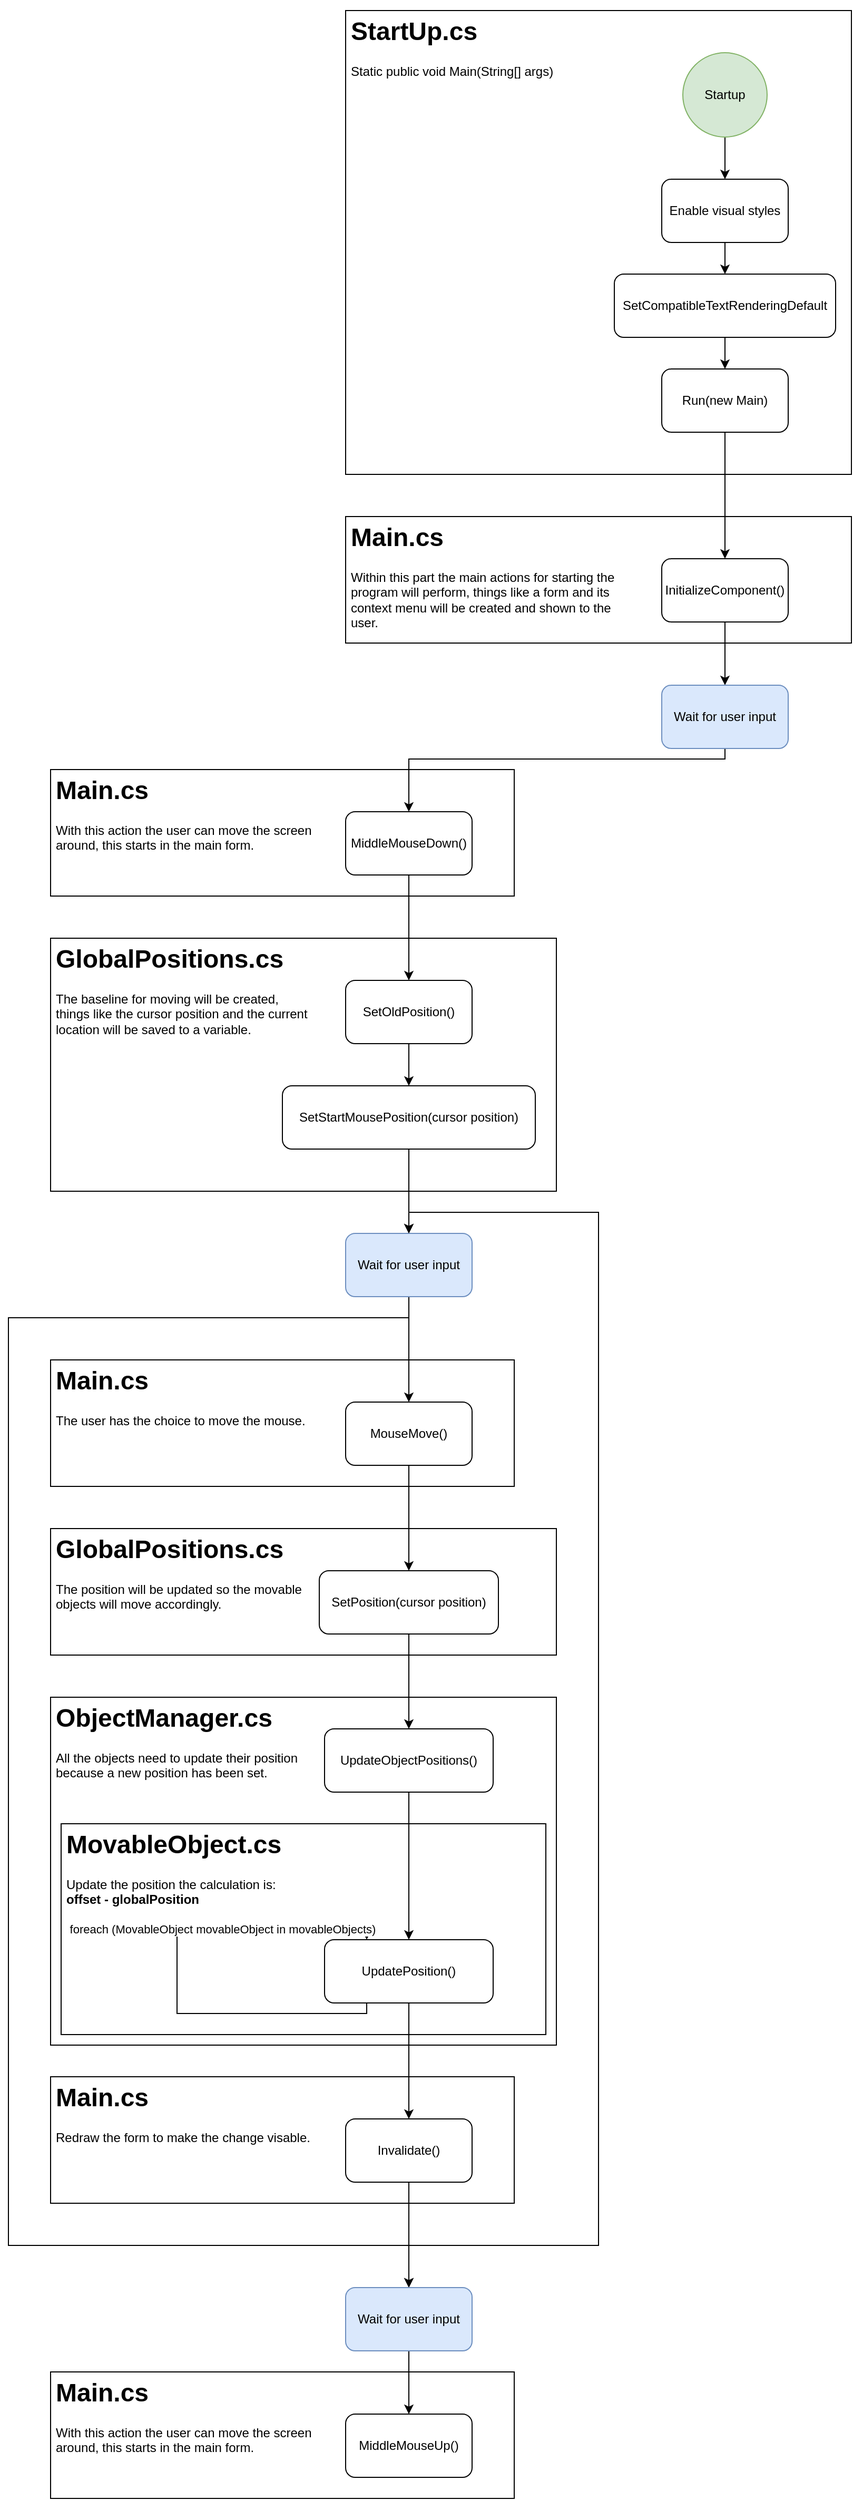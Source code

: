 <mxfile version="21.0.8" type="github">
  <diagram name="Pagina-1" id="GL-hhu96RCD5F2woMkXF">
    <mxGraphModel dx="3452" dy="2542" grid="1" gridSize="10" guides="1" tooltips="1" connect="1" arrows="1" fold="1" page="1" pageScale="1" pageWidth="827" pageHeight="1169" math="0" shadow="0">
      <root>
        <mxCell id="0" />
        <mxCell id="1" parent="0" />
        <mxCell id="LWJO1u3d3_kV7dImtDVv-38" value="&lt;h1&gt;ObjectManager.cs&lt;/h1&gt;&lt;div&gt;All the objects need to update their position&lt;/div&gt;&lt;div&gt;because a new position has been set.&lt;/div&gt;" style="text;html=1;strokeColor=default;fillColor=none;spacing=5;spacingTop=-20;whiteSpace=wrap;overflow=hidden;rounded=0;" vertex="1" parent="1">
          <mxGeometry x="-200" y="1600" width="480" height="330" as="geometry" />
        </mxCell>
        <mxCell id="LWJO1u3d3_kV7dImtDVv-44" value="&lt;h1&gt;MovableObject.cs&lt;/h1&gt;&lt;div&gt;Update the position the calculation is:&lt;/div&gt;&lt;div&gt;&lt;b&gt;offset - globalPosition&lt;/b&gt;&lt;/div&gt;" style="text;html=1;strokeColor=default;fillColor=none;spacing=5;spacingTop=-20;whiteSpace=wrap;overflow=hidden;rounded=0;" vertex="1" parent="1">
          <mxGeometry x="-190" y="1720" width="460" height="200" as="geometry" />
        </mxCell>
        <mxCell id="LWJO1u3d3_kV7dImtDVv-20" value="&lt;h1&gt;Main.cs&lt;/h1&gt;&lt;div&gt;With this action the user can move the screen&lt;/div&gt;&lt;div&gt;around, this starts in the main form.&lt;/div&gt;" style="text;html=1;strokeColor=default;fillColor=none;spacing=5;spacingTop=-20;whiteSpace=wrap;overflow=hidden;rounded=0;" vertex="1" parent="1">
          <mxGeometry x="-200" y="720" width="440" height="120" as="geometry" />
        </mxCell>
        <mxCell id="LWJO1u3d3_kV7dImtDVv-11" value="&lt;h1&gt;Main.cs&lt;/h1&gt;&lt;div&gt;Within this part the main actions for starting the&amp;nbsp;&lt;/div&gt;&lt;div&gt;program will perform, things like a form and its&lt;/div&gt;&lt;div&gt;context menu will be created and shown to the&lt;/div&gt;&lt;div&gt;user.&lt;/div&gt;" style="text;html=1;strokeColor=default;fillColor=none;spacing=5;spacingTop=-20;whiteSpace=wrap;overflow=hidden;rounded=0;" vertex="1" parent="1">
          <mxGeometry x="80" y="480" width="480" height="120" as="geometry" />
        </mxCell>
        <mxCell id="LWJO1u3d3_kV7dImtDVv-3" value="&lt;h1&gt;StartUp.cs&lt;/h1&gt;&lt;div&gt;Static public void Main(String[] args)&lt;/div&gt;" style="text;html=1;strokeColor=default;fillColor=none;spacing=5;spacingTop=-20;whiteSpace=wrap;overflow=hidden;rounded=0;" vertex="1" parent="1">
          <mxGeometry x="80" width="480" height="440" as="geometry" />
        </mxCell>
        <mxCell id="LWJO1u3d3_kV7dImtDVv-5" style="edgeStyle=orthogonalEdgeStyle;rounded=0;orthogonalLoop=1;jettySize=auto;html=1;exitX=0.5;exitY=1;exitDx=0;exitDy=0;entryX=0.5;entryY=0;entryDx=0;entryDy=0;" edge="1" parent="1" source="LWJO1u3d3_kV7dImtDVv-1" target="LWJO1u3d3_kV7dImtDVv-4">
          <mxGeometry relative="1" as="geometry" />
        </mxCell>
        <mxCell id="LWJO1u3d3_kV7dImtDVv-1" value="Startup" style="ellipse;whiteSpace=wrap;html=1;aspect=fixed;fillColor=#d5e8d4;strokeColor=#82b366;" vertex="1" parent="1">
          <mxGeometry x="400" y="40" width="80" height="80" as="geometry" />
        </mxCell>
        <mxCell id="LWJO1u3d3_kV7dImtDVv-7" style="edgeStyle=orthogonalEdgeStyle;rounded=0;orthogonalLoop=1;jettySize=auto;html=1;exitX=0.5;exitY=1;exitDx=0;exitDy=0;entryX=0.5;entryY=0;entryDx=0;entryDy=0;" edge="1" parent="1" source="LWJO1u3d3_kV7dImtDVv-4" target="LWJO1u3d3_kV7dImtDVv-6">
          <mxGeometry relative="1" as="geometry" />
        </mxCell>
        <mxCell id="LWJO1u3d3_kV7dImtDVv-4" value="Enable visual styles" style="rounded=1;whiteSpace=wrap;html=1;" vertex="1" parent="1">
          <mxGeometry x="380" y="160" width="120" height="60" as="geometry" />
        </mxCell>
        <mxCell id="LWJO1u3d3_kV7dImtDVv-9" style="edgeStyle=orthogonalEdgeStyle;rounded=0;orthogonalLoop=1;jettySize=auto;html=1;exitX=0.5;exitY=1;exitDx=0;exitDy=0;entryX=0.5;entryY=0;entryDx=0;entryDy=0;" edge="1" parent="1" source="LWJO1u3d3_kV7dImtDVv-6" target="LWJO1u3d3_kV7dImtDVv-8">
          <mxGeometry relative="1" as="geometry" />
        </mxCell>
        <mxCell id="LWJO1u3d3_kV7dImtDVv-6" value="SetCompatibleTextRenderingDefault" style="rounded=1;whiteSpace=wrap;html=1;" vertex="1" parent="1">
          <mxGeometry x="335" y="250" width="210" height="60" as="geometry" />
        </mxCell>
        <mxCell id="LWJO1u3d3_kV7dImtDVv-13" style="edgeStyle=orthogonalEdgeStyle;rounded=0;orthogonalLoop=1;jettySize=auto;html=1;exitX=0.5;exitY=1;exitDx=0;exitDy=0;" edge="1" parent="1" source="LWJO1u3d3_kV7dImtDVv-8" target="LWJO1u3d3_kV7dImtDVv-10">
          <mxGeometry relative="1" as="geometry" />
        </mxCell>
        <mxCell id="LWJO1u3d3_kV7dImtDVv-8" value="Run(new Main)" style="rounded=1;whiteSpace=wrap;html=1;" vertex="1" parent="1">
          <mxGeometry x="380" y="340" width="120" height="60" as="geometry" />
        </mxCell>
        <mxCell id="LWJO1u3d3_kV7dImtDVv-17" style="edgeStyle=orthogonalEdgeStyle;rounded=0;orthogonalLoop=1;jettySize=auto;html=1;exitX=0.5;exitY=1;exitDx=0;exitDy=0;" edge="1" parent="1" source="LWJO1u3d3_kV7dImtDVv-10" target="LWJO1u3d3_kV7dImtDVv-16">
          <mxGeometry relative="1" as="geometry" />
        </mxCell>
        <mxCell id="LWJO1u3d3_kV7dImtDVv-10" value="InitializeComponent()" style="rounded=1;whiteSpace=wrap;html=1;" vertex="1" parent="1">
          <mxGeometry x="380" y="520" width="120" height="60" as="geometry" />
        </mxCell>
        <mxCell id="LWJO1u3d3_kV7dImtDVv-19" style="edgeStyle=orthogonalEdgeStyle;rounded=0;orthogonalLoop=1;jettySize=auto;html=1;exitX=0.5;exitY=1;exitDx=0;exitDy=0;entryX=0.5;entryY=0;entryDx=0;entryDy=0;" edge="1" parent="1" source="LWJO1u3d3_kV7dImtDVv-16" target="LWJO1u3d3_kV7dImtDVv-18">
          <mxGeometry relative="1" as="geometry">
            <Array as="points">
              <mxPoint x="440" y="710" />
              <mxPoint x="140" y="710" />
            </Array>
          </mxGeometry>
        </mxCell>
        <mxCell id="LWJO1u3d3_kV7dImtDVv-16" value="Wait for user input" style="rounded=1;whiteSpace=wrap;html=1;fillColor=#dae8fc;strokeColor=#6c8ebf;" vertex="1" parent="1">
          <mxGeometry x="380" y="640" width="120" height="60" as="geometry" />
        </mxCell>
        <mxCell id="LWJO1u3d3_kV7dImtDVv-23" style="edgeStyle=orthogonalEdgeStyle;rounded=0;orthogonalLoop=1;jettySize=auto;html=1;exitX=0.5;exitY=1;exitDx=0;exitDy=0;" edge="1" parent="1" source="LWJO1u3d3_kV7dImtDVv-18" target="LWJO1u3d3_kV7dImtDVv-22">
          <mxGeometry relative="1" as="geometry" />
        </mxCell>
        <mxCell id="LWJO1u3d3_kV7dImtDVv-18" value="MiddleMouseDown()" style="rounded=1;whiteSpace=wrap;html=1;" vertex="1" parent="1">
          <mxGeometry x="80" y="760" width="120" height="60" as="geometry" />
        </mxCell>
        <mxCell id="LWJO1u3d3_kV7dImtDVv-21" value="&lt;h1&gt;GlobalPositions.cs&lt;/h1&gt;&lt;div&gt;The baseline for moving will be created,&lt;/div&gt;&lt;div&gt;things like the cursor position and the current&lt;/div&gt;&lt;div&gt;location will be saved to a variable.&lt;/div&gt;" style="text;html=1;strokeColor=default;fillColor=none;spacing=5;spacingTop=-20;whiteSpace=wrap;overflow=hidden;rounded=0;" vertex="1" parent="1">
          <mxGeometry x="-200" y="880" width="480" height="240" as="geometry" />
        </mxCell>
        <mxCell id="LWJO1u3d3_kV7dImtDVv-26" style="edgeStyle=orthogonalEdgeStyle;rounded=0;orthogonalLoop=1;jettySize=auto;html=1;exitX=0.5;exitY=1;exitDx=0;exitDy=0;entryX=0.5;entryY=0;entryDx=0;entryDy=0;" edge="1" parent="1" source="LWJO1u3d3_kV7dImtDVv-22" target="LWJO1u3d3_kV7dImtDVv-24">
          <mxGeometry relative="1" as="geometry" />
        </mxCell>
        <mxCell id="LWJO1u3d3_kV7dImtDVv-22" value="SetOldPosition()" style="rounded=1;whiteSpace=wrap;html=1;" vertex="1" parent="1">
          <mxGeometry x="80" y="920" width="120" height="60" as="geometry" />
        </mxCell>
        <mxCell id="LWJO1u3d3_kV7dImtDVv-28" style="edgeStyle=orthogonalEdgeStyle;rounded=0;orthogonalLoop=1;jettySize=auto;html=1;exitX=0.5;exitY=1;exitDx=0;exitDy=0;entryX=0.5;entryY=0;entryDx=0;entryDy=0;" edge="1" parent="1" source="LWJO1u3d3_kV7dImtDVv-24" target="LWJO1u3d3_kV7dImtDVv-27">
          <mxGeometry relative="1" as="geometry" />
        </mxCell>
        <mxCell id="LWJO1u3d3_kV7dImtDVv-24" value="SetStartMousePosition(cursor position)" style="rounded=1;whiteSpace=wrap;html=1;" vertex="1" parent="1">
          <mxGeometry x="20" y="1020" width="240" height="60" as="geometry" />
        </mxCell>
        <mxCell id="LWJO1u3d3_kV7dImtDVv-32" style="edgeStyle=orthogonalEdgeStyle;rounded=0;orthogonalLoop=1;jettySize=auto;html=1;exitX=0.5;exitY=1;exitDx=0;exitDy=0;entryX=0.5;entryY=0;entryDx=0;entryDy=0;" edge="1" parent="1" source="LWJO1u3d3_kV7dImtDVv-27" target="LWJO1u3d3_kV7dImtDVv-31">
          <mxGeometry relative="1" as="geometry" />
        </mxCell>
        <mxCell id="LWJO1u3d3_kV7dImtDVv-53" style="edgeStyle=orthogonalEdgeStyle;rounded=0;orthogonalLoop=1;jettySize=auto;html=1;exitX=0.5;exitY=1;exitDx=0;exitDy=0;entryX=0.5;entryY=0;entryDx=0;entryDy=0;" edge="1" parent="1" source="LWJO1u3d3_kV7dImtDVv-27" target="LWJO1u3d3_kV7dImtDVv-50">
          <mxGeometry relative="1" as="geometry">
            <Array as="points">
              <mxPoint x="140" y="1240" />
              <mxPoint x="-240" y="1240" />
              <mxPoint x="-240" y="2120" />
              <mxPoint x="140" y="2120" />
            </Array>
          </mxGeometry>
        </mxCell>
        <mxCell id="LWJO1u3d3_kV7dImtDVv-27" value="Wait for user input" style="rounded=1;whiteSpace=wrap;html=1;fillColor=#dae8fc;strokeColor=#6c8ebf;" vertex="1" parent="1">
          <mxGeometry x="80" y="1160" width="120" height="60" as="geometry" />
        </mxCell>
        <mxCell id="LWJO1u3d3_kV7dImtDVv-30" value="&lt;h1&gt;Main.cs&lt;/h1&gt;&lt;div&gt;The user has the choice to move the mouse.&lt;/div&gt;" style="text;html=1;strokeColor=default;fillColor=none;spacing=5;spacingTop=-20;whiteSpace=wrap;overflow=hidden;rounded=0;" vertex="1" parent="1">
          <mxGeometry x="-200" y="1280" width="440" height="120" as="geometry" />
        </mxCell>
        <mxCell id="LWJO1u3d3_kV7dImtDVv-39" style="edgeStyle=orthogonalEdgeStyle;rounded=0;orthogonalLoop=1;jettySize=auto;html=1;exitX=0.5;exitY=1;exitDx=0;exitDy=0;entryX=0.5;entryY=0;entryDx=0;entryDy=0;" edge="1" parent="1" source="LWJO1u3d3_kV7dImtDVv-31" target="LWJO1u3d3_kV7dImtDVv-35">
          <mxGeometry relative="1" as="geometry" />
        </mxCell>
        <mxCell id="LWJO1u3d3_kV7dImtDVv-31" value="MouseMove()" style="rounded=1;whiteSpace=wrap;html=1;" vertex="1" parent="1">
          <mxGeometry x="80" y="1320" width="120" height="60" as="geometry" />
        </mxCell>
        <mxCell id="LWJO1u3d3_kV7dImtDVv-33" value="&lt;h1&gt;GlobalPositions.cs&lt;/h1&gt;&lt;div&gt;The position will be updated so the movable&lt;/div&gt;&lt;div&gt;objects will move accordingly.&lt;/div&gt;" style="text;html=1;strokeColor=default;fillColor=none;spacing=5;spacingTop=-20;whiteSpace=wrap;overflow=hidden;rounded=0;" vertex="1" parent="1">
          <mxGeometry x="-200" y="1440" width="480" height="120" as="geometry" />
        </mxCell>
        <mxCell id="LWJO1u3d3_kV7dImtDVv-40" style="edgeStyle=orthogonalEdgeStyle;rounded=0;orthogonalLoop=1;jettySize=auto;html=1;exitX=0.5;exitY=1;exitDx=0;exitDy=0;" edge="1" parent="1" source="LWJO1u3d3_kV7dImtDVv-35" target="LWJO1u3d3_kV7dImtDVv-37">
          <mxGeometry relative="1" as="geometry" />
        </mxCell>
        <mxCell id="LWJO1u3d3_kV7dImtDVv-35" value="SetPosition(cursor position)" style="rounded=1;whiteSpace=wrap;html=1;" vertex="1" parent="1">
          <mxGeometry x="55" y="1480" width="170" height="60" as="geometry" />
        </mxCell>
        <mxCell id="LWJO1u3d3_kV7dImtDVv-42" style="edgeStyle=orthogonalEdgeStyle;rounded=0;orthogonalLoop=1;jettySize=auto;html=1;exitX=0.5;exitY=1;exitDx=0;exitDy=0;" edge="1" parent="1" source="LWJO1u3d3_kV7dImtDVv-37" target="LWJO1u3d3_kV7dImtDVv-41">
          <mxGeometry relative="1" as="geometry" />
        </mxCell>
        <mxCell id="LWJO1u3d3_kV7dImtDVv-37" value="UpdateObjectPositions()" style="rounded=1;whiteSpace=wrap;html=1;" vertex="1" parent="1">
          <mxGeometry x="60" y="1630" width="160" height="60" as="geometry" />
        </mxCell>
        <mxCell id="LWJO1u3d3_kV7dImtDVv-48" style="edgeStyle=orthogonalEdgeStyle;rounded=0;orthogonalLoop=1;jettySize=auto;html=1;exitX=0.5;exitY=1;exitDx=0;exitDy=0;entryX=0.5;entryY=0;entryDx=0;entryDy=0;" edge="1" parent="1" source="LWJO1u3d3_kV7dImtDVv-41" target="LWJO1u3d3_kV7dImtDVv-47">
          <mxGeometry relative="1" as="geometry" />
        </mxCell>
        <mxCell id="LWJO1u3d3_kV7dImtDVv-41" value="UpdatePosition()" style="rounded=1;whiteSpace=wrap;html=1;" vertex="1" parent="1">
          <mxGeometry x="60" y="1830" width="160" height="60" as="geometry" />
        </mxCell>
        <mxCell id="LWJO1u3d3_kV7dImtDVv-43" value="foreach (MovableObject movableObject in movableObjects)" style="edgeStyle=orthogonalEdgeStyle;rounded=0;orthogonalLoop=1;jettySize=auto;html=1;exitX=0.25;exitY=1;exitDx=0;exitDy=0;entryX=0.25;entryY=0;entryDx=0;entryDy=0;" edge="1" parent="1" source="LWJO1u3d3_kV7dImtDVv-41" target="LWJO1u3d3_kV7dImtDVv-41">
          <mxGeometry x="0.36" relative="1" as="geometry">
            <Array as="points">
              <mxPoint x="100" y="1900" />
              <mxPoint x="-80" y="1900" />
              <mxPoint x="-80" y="1820" />
              <mxPoint x="100" y="1820" />
            </Array>
            <mxPoint as="offset" />
          </mxGeometry>
        </mxCell>
        <mxCell id="LWJO1u3d3_kV7dImtDVv-45" value="&lt;h1&gt;Main.cs&lt;/h1&gt;&lt;div&gt;Redraw the form to make the change visable.&lt;/div&gt;" style="text;html=1;strokeColor=default;fillColor=none;spacing=5;spacingTop=-20;whiteSpace=wrap;overflow=hidden;rounded=0;" vertex="1" parent="1">
          <mxGeometry x="-200" y="1960" width="440" height="120" as="geometry" />
        </mxCell>
        <mxCell id="LWJO1u3d3_kV7dImtDVv-49" style="edgeStyle=orthogonalEdgeStyle;rounded=0;orthogonalLoop=1;jettySize=auto;html=1;exitX=0.5;exitY=1;exitDx=0;exitDy=0;entryX=0.5;entryY=0;entryDx=0;entryDy=0;" edge="1" parent="1" source="LWJO1u3d3_kV7dImtDVv-47" target="LWJO1u3d3_kV7dImtDVv-27">
          <mxGeometry relative="1" as="geometry">
            <Array as="points">
              <mxPoint x="140" y="2120" />
              <mxPoint x="320" y="2120" />
              <mxPoint x="320" y="1140" />
              <mxPoint x="140" y="1140" />
            </Array>
          </mxGeometry>
        </mxCell>
        <mxCell id="LWJO1u3d3_kV7dImtDVv-51" style="edgeStyle=orthogonalEdgeStyle;rounded=0;orthogonalLoop=1;jettySize=auto;html=1;exitX=0.5;exitY=1;exitDx=0;exitDy=0;entryX=0.5;entryY=0;entryDx=0;entryDy=0;" edge="1" parent="1" source="LWJO1u3d3_kV7dImtDVv-47" target="LWJO1u3d3_kV7dImtDVv-50">
          <mxGeometry relative="1" as="geometry" />
        </mxCell>
        <mxCell id="LWJO1u3d3_kV7dImtDVv-47" value="Invalidate()" style="rounded=1;whiteSpace=wrap;html=1;" vertex="1" parent="1">
          <mxGeometry x="80" y="2000" width="120" height="60" as="geometry" />
        </mxCell>
        <mxCell id="LWJO1u3d3_kV7dImtDVv-56" style="edgeStyle=orthogonalEdgeStyle;rounded=0;orthogonalLoop=1;jettySize=auto;html=1;exitX=0.5;exitY=1;exitDx=0;exitDy=0;entryX=0.5;entryY=0;entryDx=0;entryDy=0;" edge="1" parent="1" source="LWJO1u3d3_kV7dImtDVv-50" target="LWJO1u3d3_kV7dImtDVv-55">
          <mxGeometry relative="1" as="geometry" />
        </mxCell>
        <mxCell id="LWJO1u3d3_kV7dImtDVv-50" value="Wait for user input" style="rounded=1;whiteSpace=wrap;html=1;fillColor=#dae8fc;strokeColor=#6c8ebf;" vertex="1" parent="1">
          <mxGeometry x="80" y="2160" width="120" height="60" as="geometry" />
        </mxCell>
        <mxCell id="LWJO1u3d3_kV7dImtDVv-54" value="&lt;h1&gt;Main.cs&lt;/h1&gt;&lt;div&gt;With this action the user can move the screen&lt;/div&gt;&lt;div&gt;around, this starts in the main form.&lt;/div&gt;" style="text;html=1;strokeColor=default;fillColor=none;spacing=5;spacingTop=-20;whiteSpace=wrap;overflow=hidden;rounded=0;" vertex="1" parent="1">
          <mxGeometry x="-200" y="2240" width="440" height="120" as="geometry" />
        </mxCell>
        <mxCell id="LWJO1u3d3_kV7dImtDVv-55" value="MiddleMouseUp()" style="rounded=1;whiteSpace=wrap;html=1;" vertex="1" parent="1">
          <mxGeometry x="80" y="2280" width="120" height="60" as="geometry" />
        </mxCell>
      </root>
    </mxGraphModel>
  </diagram>
</mxfile>
